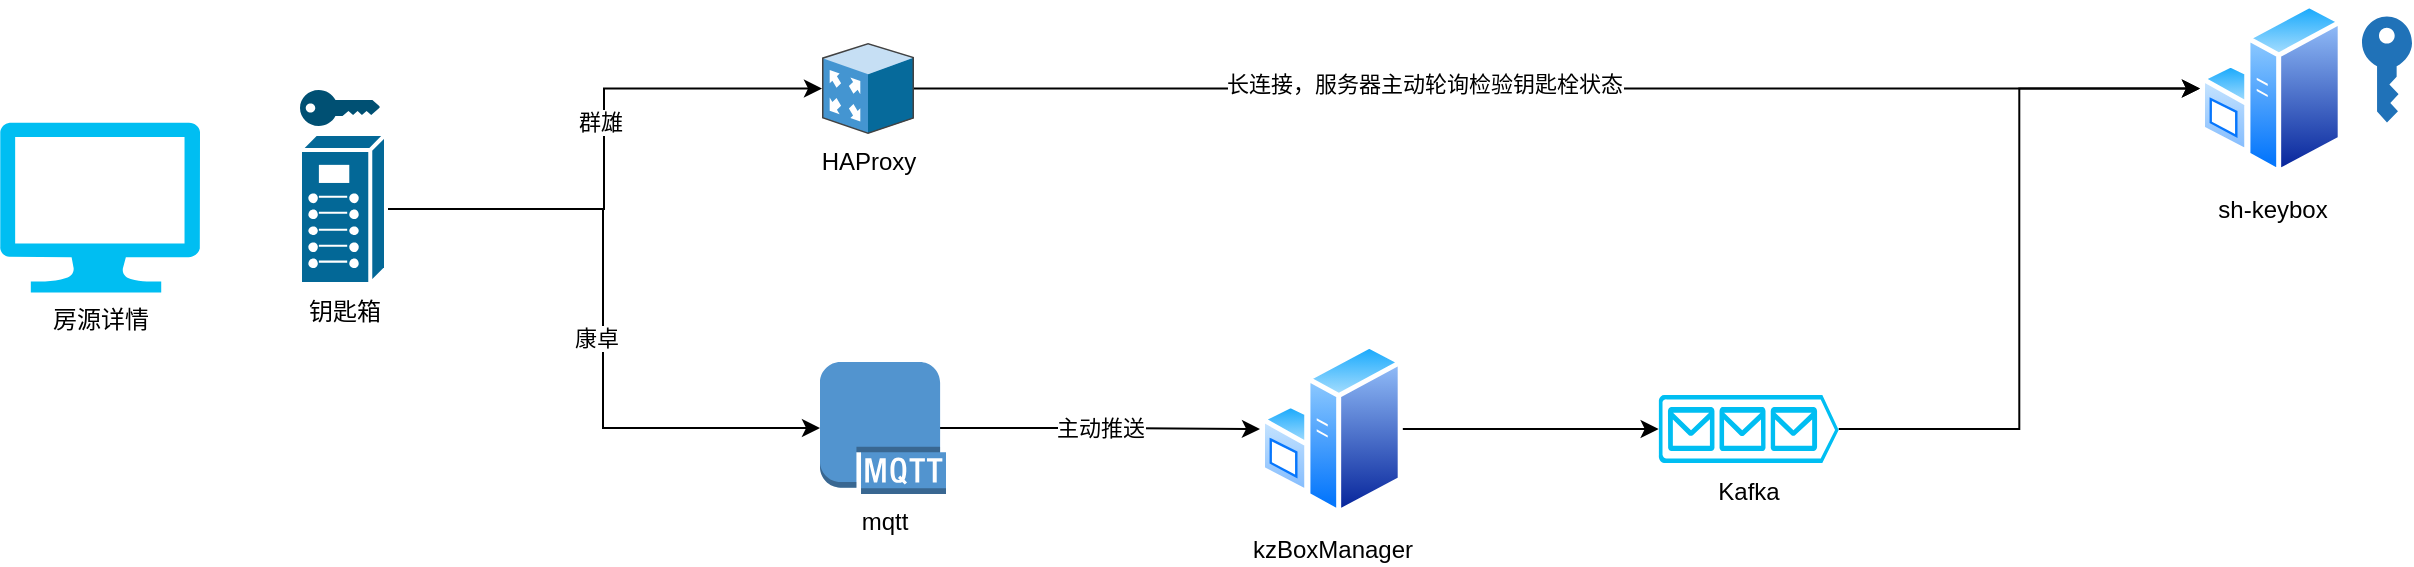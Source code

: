 <mxfile version="14.8.6" type="github">
  <diagram id="VkfFLyqZ4GP6FN8Gsy9p" name="第 1 页">
    <mxGraphModel dx="1835" dy="421" grid="1" gridSize="10" guides="1" tooltips="1" connect="1" arrows="1" fold="1" page="1" pageScale="1" pageWidth="827" pageHeight="1169" math="0" shadow="0">
      <root>
        <mxCell id="0" />
        <mxCell id="1" parent="0" />
        <mxCell id="Gd7f1BIweciEpXIwEWnX-7" style="edgeStyle=orthogonalEdgeStyle;rounded=0;orthogonalLoop=1;jettySize=auto;html=1;exitX=1;exitY=0.5;exitDx=0;exitDy=0;exitPerimeter=0;" edge="1" parent="1" source="Gd7f1BIweciEpXIwEWnX-12" target="Gd7f1BIweciEpXIwEWnX-6">
          <mxGeometry relative="1" as="geometry" />
        </mxCell>
        <mxCell id="Gd7f1BIweciEpXIwEWnX-25" value="群雄" style="edgeLabel;html=1;align=center;verticalAlign=middle;resizable=0;points=[];" vertex="1" connectable="0" parent="Gd7f1BIweciEpXIwEWnX-7">
          <mxGeometry x="0.096" y="2" relative="1" as="geometry">
            <mxPoint as="offset" />
          </mxGeometry>
        </mxCell>
        <mxCell id="Gd7f1BIweciEpXIwEWnX-11" style="edgeStyle=orthogonalEdgeStyle;rounded=0;orthogonalLoop=1;jettySize=auto;html=1;entryX=0;entryY=0.5;entryDx=0;entryDy=0;entryPerimeter=0;" edge="1" parent="1" source="Gd7f1BIweciEpXIwEWnX-12" target="Gd7f1BIweciEpXIwEWnX-9">
          <mxGeometry relative="1" as="geometry" />
        </mxCell>
        <mxCell id="Gd7f1BIweciEpXIwEWnX-24" value="康卓" style="edgeLabel;html=1;align=center;verticalAlign=middle;resizable=0;points=[];" vertex="1" connectable="0" parent="Gd7f1BIweciEpXIwEWnX-11">
          <mxGeometry x="0.06" y="-4" relative="1" as="geometry">
            <mxPoint as="offset" />
          </mxGeometry>
        </mxCell>
        <mxCell id="Gd7f1BIweciEpXIwEWnX-1" value="房源详情" style="verticalLabelPosition=bottom;html=1;verticalAlign=top;align=center;strokeColor=none;fillColor=#00BEF2;shape=mxgraph.azure.computer;pointerEvents=1;" vertex="1" parent="1">
          <mxGeometry x="-20" y="340.25" width="100" height="85" as="geometry" />
        </mxCell>
        <mxCell id="Gd7f1BIweciEpXIwEWnX-3" value="" style="shape=image;html=1;verticalAlign=top;verticalLabelPosition=bottom;labelBackgroundColor=#ffffff;imageAspect=0;aspect=fixed;image=https://cdn1.iconfinder.com/data/icons/google_jfk_icons_by_carlosjj/128/chrome.png" vertex="1" parent="1">
          <mxGeometry y="344.25" width="60" height="60" as="geometry" />
        </mxCell>
        <mxCell id="Gd7f1BIweciEpXIwEWnX-4" value="sh-keybox" style="aspect=fixed;perimeter=ellipsePerimeter;html=1;align=center;shadow=0;dashed=0;spacingTop=3;image;image=img/lib/active_directory/windows_server.svg;" vertex="1" parent="1">
          <mxGeometry x="1080" y="279.75" width="71.34" height="87" as="geometry" />
        </mxCell>
        <mxCell id="Gd7f1BIweciEpXIwEWnX-5" value="" style="pointerEvents=1;shadow=0;dashed=0;html=1;strokeColor=none;labelPosition=center;verticalLabelPosition=bottom;verticalAlign=top;outlineConnect=0;align=center;shape=mxgraph.office.security.key_permissions;fillColor=#2072B8;" vertex="1" parent="1">
          <mxGeometry x="1161" y="287.25" width="25" height="53" as="geometry" />
        </mxCell>
        <mxCell id="Gd7f1BIweciEpXIwEWnX-16" style="edgeStyle=orthogonalEdgeStyle;rounded=0;orthogonalLoop=1;jettySize=auto;html=1;entryX=0;entryY=0.5;entryDx=0;entryDy=0;" edge="1" parent="1" source="Gd7f1BIweciEpXIwEWnX-6" target="Gd7f1BIweciEpXIwEWnX-4">
          <mxGeometry relative="1" as="geometry" />
        </mxCell>
        <mxCell id="Gd7f1BIweciEpXIwEWnX-26" value="长连接，服务器主动轮询检验钥匙栓状态" style="edgeLabel;html=1;align=center;verticalAlign=middle;resizable=0;points=[];" vertex="1" connectable="0" parent="Gd7f1BIweciEpXIwEWnX-16">
          <mxGeometry x="-0.208" y="3" relative="1" as="geometry">
            <mxPoint as="offset" />
          </mxGeometry>
        </mxCell>
        <mxCell id="Gd7f1BIweciEpXIwEWnX-6" value="HAProxy" style="shadow=0;dashed=0;html=1;labelPosition=center;verticalLabelPosition=bottom;verticalAlign=top;align=center;outlineConnect=0;shape=mxgraph.veeam.3d.proxy_appliance;" vertex="1" parent="1">
          <mxGeometry x="391" y="300.5" width="46" height="45.5" as="geometry" />
        </mxCell>
        <mxCell id="Gd7f1BIweciEpXIwEWnX-14" value="主动推送" style="edgeStyle=orthogonalEdgeStyle;rounded=0;orthogonalLoop=1;jettySize=auto;html=1;exitX=0.95;exitY=0.5;exitDx=0;exitDy=0;exitPerimeter=0;" edge="1" parent="1" source="Gd7f1BIweciEpXIwEWnX-9" target="Gd7f1BIweciEpXIwEWnX-13">
          <mxGeometry relative="1" as="geometry" />
        </mxCell>
        <mxCell id="Gd7f1BIweciEpXIwEWnX-9" value="mqtt" style="outlineConnect=0;dashed=0;verticalLabelPosition=bottom;verticalAlign=top;align=center;html=1;shape=mxgraph.aws3.mqtt_protocol;fillColor=#5294CF;gradientColor=none;" vertex="1" parent="1">
          <mxGeometry x="390" y="460" width="63" height="66" as="geometry" />
        </mxCell>
        <mxCell id="Gd7f1BIweciEpXIwEWnX-12" value="钥匙箱" style="shape=mxgraph.cisco.misc.breakout_box;html=1;pointerEvents=1;dashed=0;fillColor=#036897;strokeColor=#ffffff;strokeWidth=2;verticalLabelPosition=bottom;verticalAlign=top;align=center;outlineConnect=0;" vertex="1" parent="1">
          <mxGeometry x="130" y="346" width="43" height="75" as="geometry" />
        </mxCell>
        <mxCell id="Gd7f1BIweciEpXIwEWnX-21" style="edgeStyle=orthogonalEdgeStyle;rounded=0;orthogonalLoop=1;jettySize=auto;html=1;entryX=0;entryY=0.5;entryDx=0;entryDy=0;entryPerimeter=0;" edge="1" parent="1" source="Gd7f1BIweciEpXIwEWnX-13" target="Gd7f1BIweciEpXIwEWnX-19">
          <mxGeometry relative="1" as="geometry" />
        </mxCell>
        <mxCell id="Gd7f1BIweciEpXIwEWnX-13" value="kzBoxManager" style="aspect=fixed;perimeter=ellipsePerimeter;html=1;align=center;shadow=0;dashed=0;spacingTop=3;image;image=img/lib/active_directory/windows_server.svg;" vertex="1" parent="1">
          <mxGeometry x="610" y="450" width="71.34" height="87" as="geometry" />
        </mxCell>
        <mxCell id="Gd7f1BIweciEpXIwEWnX-22" style="edgeStyle=orthogonalEdgeStyle;rounded=0;orthogonalLoop=1;jettySize=auto;html=1;entryX=0;entryY=0.5;entryDx=0;entryDy=0;" edge="1" parent="1" source="Gd7f1BIweciEpXIwEWnX-19" target="Gd7f1BIweciEpXIwEWnX-4">
          <mxGeometry relative="1" as="geometry" />
        </mxCell>
        <mxCell id="Gd7f1BIweciEpXIwEWnX-19" value="Kafka" style="verticalLabelPosition=bottom;html=1;verticalAlign=top;align=center;strokeColor=none;fillColor=#00BEF2;shape=mxgraph.azure.queue_generic;pointerEvents=1;" vertex="1" parent="1">
          <mxGeometry x="809.34" y="476.5" width="90" height="34" as="geometry" />
        </mxCell>
        <mxCell id="Gd7f1BIweciEpXIwEWnX-23" value="" style="points=[[0,0.5,0],[0.24,0,0],[0.5,0.28,0],[0.995,0.475,0],[0.5,0.72,0],[0.24,1,0]];verticalLabelPosition=bottom;html=1;verticalAlign=top;aspect=fixed;align=center;pointerEvents=1;shape=mxgraph.cisco19.key;fillColor=#005073;strokeColor=none;" vertex="1" parent="1">
          <mxGeometry x="130" y="324" width="40" height="18" as="geometry" />
        </mxCell>
      </root>
    </mxGraphModel>
  </diagram>
</mxfile>
